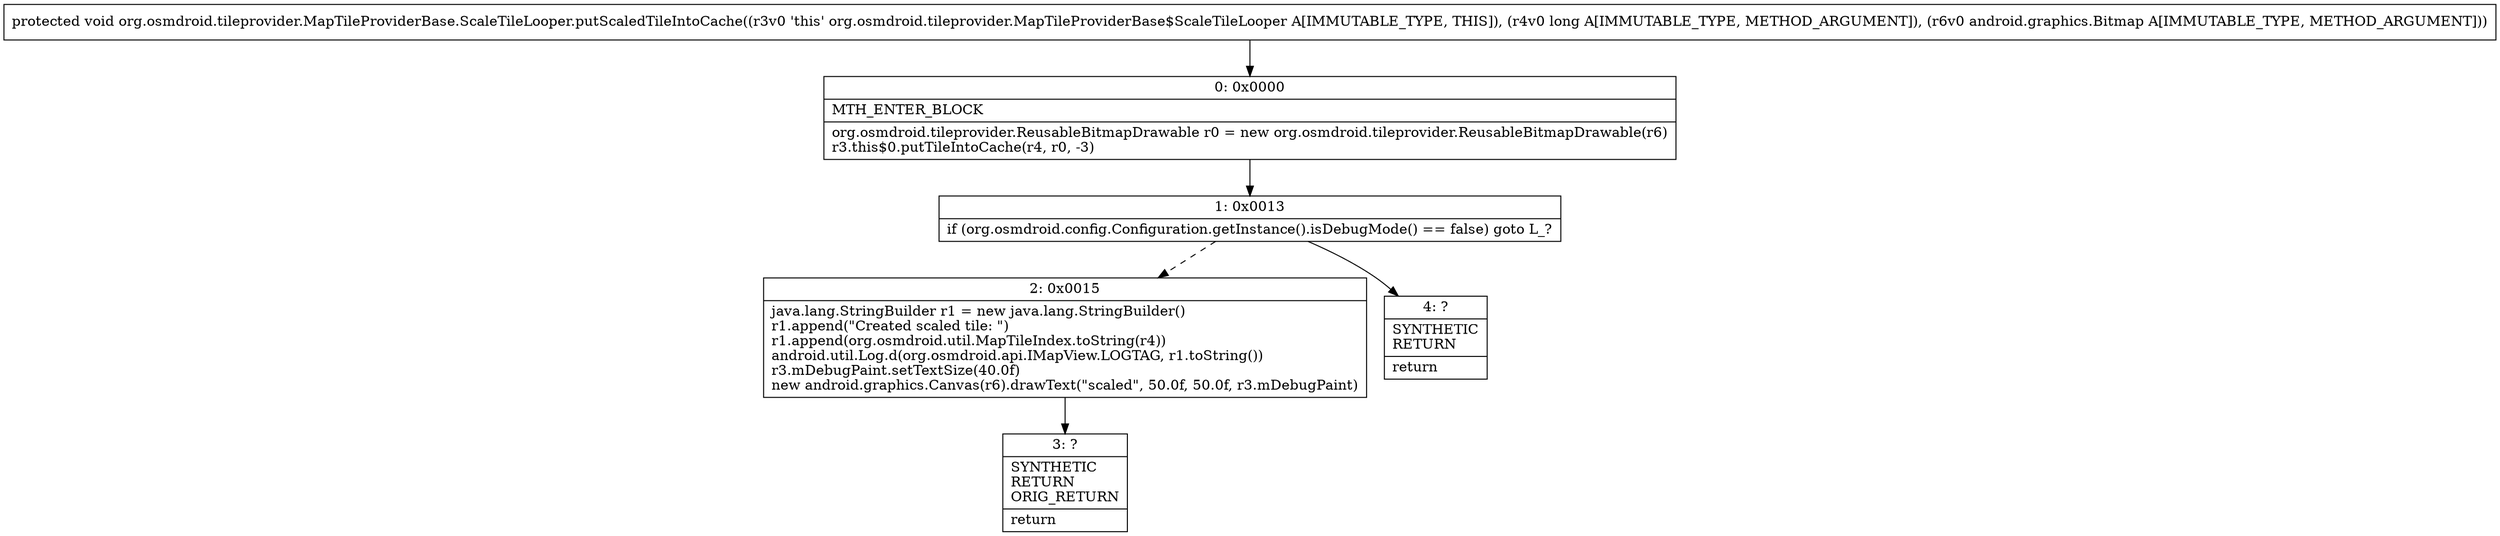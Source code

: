 digraph "CFG fororg.osmdroid.tileprovider.MapTileProviderBase.ScaleTileLooper.putScaledTileIntoCache(JLandroid\/graphics\/Bitmap;)V" {
Node_0 [shape=record,label="{0\:\ 0x0000|MTH_ENTER_BLOCK\l|org.osmdroid.tileprovider.ReusableBitmapDrawable r0 = new org.osmdroid.tileprovider.ReusableBitmapDrawable(r6)\lr3.this$0.putTileIntoCache(r4, r0, \-3)\l}"];
Node_1 [shape=record,label="{1\:\ 0x0013|if (org.osmdroid.config.Configuration.getInstance().isDebugMode() == false) goto L_?\l}"];
Node_2 [shape=record,label="{2\:\ 0x0015|java.lang.StringBuilder r1 = new java.lang.StringBuilder()\lr1.append(\"Created scaled tile: \")\lr1.append(org.osmdroid.util.MapTileIndex.toString(r4))\landroid.util.Log.d(org.osmdroid.api.IMapView.LOGTAG, r1.toString())\lr3.mDebugPaint.setTextSize(40.0f)\lnew android.graphics.Canvas(r6).drawText(\"scaled\", 50.0f, 50.0f, r3.mDebugPaint)\l}"];
Node_3 [shape=record,label="{3\:\ ?|SYNTHETIC\lRETURN\lORIG_RETURN\l|return\l}"];
Node_4 [shape=record,label="{4\:\ ?|SYNTHETIC\lRETURN\l|return\l}"];
MethodNode[shape=record,label="{protected void org.osmdroid.tileprovider.MapTileProviderBase.ScaleTileLooper.putScaledTileIntoCache((r3v0 'this' org.osmdroid.tileprovider.MapTileProviderBase$ScaleTileLooper A[IMMUTABLE_TYPE, THIS]), (r4v0 long A[IMMUTABLE_TYPE, METHOD_ARGUMENT]), (r6v0 android.graphics.Bitmap A[IMMUTABLE_TYPE, METHOD_ARGUMENT])) }"];
MethodNode -> Node_0;
Node_0 -> Node_1;
Node_1 -> Node_2[style=dashed];
Node_1 -> Node_4;
Node_2 -> Node_3;
}

